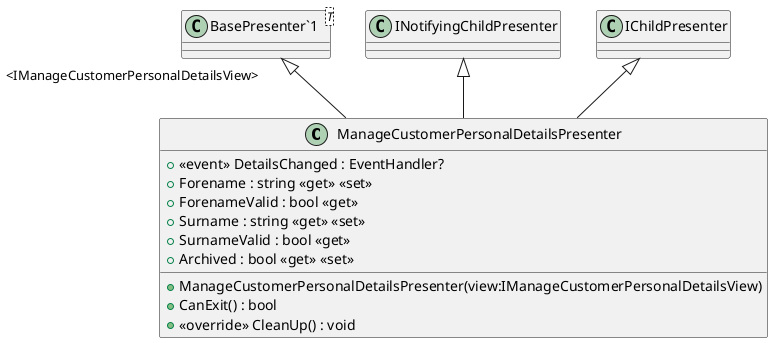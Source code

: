 @startuml
class ManageCustomerPersonalDetailsPresenter {
    +  <<event>> DetailsChanged : EventHandler? 
    + ManageCustomerPersonalDetailsPresenter(view:IManageCustomerPersonalDetailsView)
    + Forename : string <<get>> <<set>>
    + ForenameValid : bool <<get>>
    + Surname : string <<get>> <<set>>
    + SurnameValid : bool <<get>>
    + Archived : bool <<get>> <<set>>
    + CanExit() : bool
    + <<override>> CleanUp() : void
}
class "BasePresenter`1"<T> {
}
"BasePresenter`1" "<IManageCustomerPersonalDetailsView>" <|-- ManageCustomerPersonalDetailsPresenter
INotifyingChildPresenter <|-- ManageCustomerPersonalDetailsPresenter
IChildPresenter <|-- ManageCustomerPersonalDetailsPresenter
@enduml
